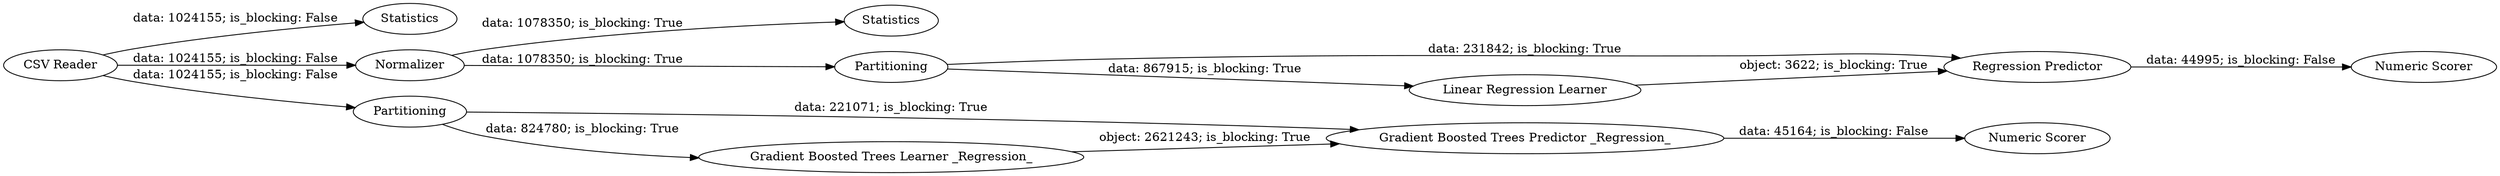 digraph {
	"7883360066977054236_3" [label=Statistics]
	"7883360066977054236_1615" [label=Normalizer]
	"7883360066977054236_1619" [label="Gradient Boosted Trees Predictor _Regression_"]
	"7883360066977054236_1" [label="CSV Reader"]
	"7883360066977054236_4" [label=Statistics]
	"7883360066977054236_57" [label="Regression Predictor"]
	"7883360066977054236_72" [label="Numeric Scorer"]
	"7883360066977054236_1616" [label="Gradient Boosted Trees Learner _Regression_"]
	"7883360066977054236_1620" [label="Numeric Scorer"]
	"7883360066977054236_1614" [label=Partitioning]
	"7883360066977054236_1618" [label=Partitioning]
	"7883360066977054236_56" [label="Linear Regression Learner"]
	"7883360066977054236_57" -> "7883360066977054236_72" [label="data: 44995; is_blocking: False"]
	"7883360066977054236_1" -> "7883360066977054236_1615" [label="data: 1024155; is_blocking: False"]
	"7883360066977054236_1615" -> "7883360066977054236_4" [label="data: 1078350; is_blocking: True"]
	"7883360066977054236_1" -> "7883360066977054236_1618" [label="data: 1024155; is_blocking: False"]
	"7883360066977054236_1614" -> "7883360066977054236_56" [label="data: 867915; is_blocking: True"]
	"7883360066977054236_1615" -> "7883360066977054236_1614" [label="data: 1078350; is_blocking: True"]
	"7883360066977054236_1616" -> "7883360066977054236_1619" [label="object: 2621243; is_blocking: True"]
	"7883360066977054236_56" -> "7883360066977054236_57" [label="object: 3622; is_blocking: True"]
	"7883360066977054236_1614" -> "7883360066977054236_57" [label="data: 231842; is_blocking: True"]
	"7883360066977054236_1618" -> "7883360066977054236_1619" [label="data: 221071; is_blocking: True"]
	"7883360066977054236_1619" -> "7883360066977054236_1620" [label="data: 45164; is_blocking: False"]
	"7883360066977054236_1618" -> "7883360066977054236_1616" [label="data: 824780; is_blocking: True"]
	"7883360066977054236_1" -> "7883360066977054236_3" [label="data: 1024155; is_blocking: False"]
	rankdir=LR
}
